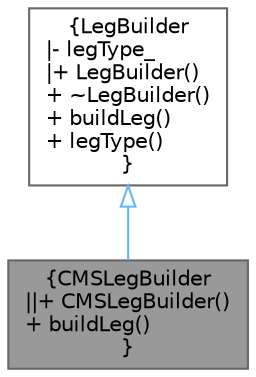digraph "CMSLegBuilder"
{
 // INTERACTIVE_SVG=YES
 // LATEX_PDF_SIZE
  bgcolor="transparent";
  edge [fontname=Helvetica,fontsize=10,labelfontname=Helvetica,labelfontsize=10];
  node [fontname=Helvetica,fontsize=10,shape=box,height=0.2,width=0.4];
  Node1 [label="{CMSLegBuilder\n||+ CMSLegBuilder()\l+ buildLeg()\l}",height=0.2,width=0.4,color="gray40", fillcolor="grey60", style="filled", fontcolor="black",tooltip=" "];
  Node2 -> Node1 [dir="back",color="steelblue1",style="solid",arrowtail="onormal"];
  Node2 [label="{LegBuilder\n|- legType_\l|+ LegBuilder()\l+ ~LegBuilder()\l+ buildLeg()\l+ legType()\l}",height=0.2,width=0.4,color="gray40", fillcolor="white", style="filled",URL="$classore_1_1data_1_1_leg_builder.html",tooltip=" "];
}
